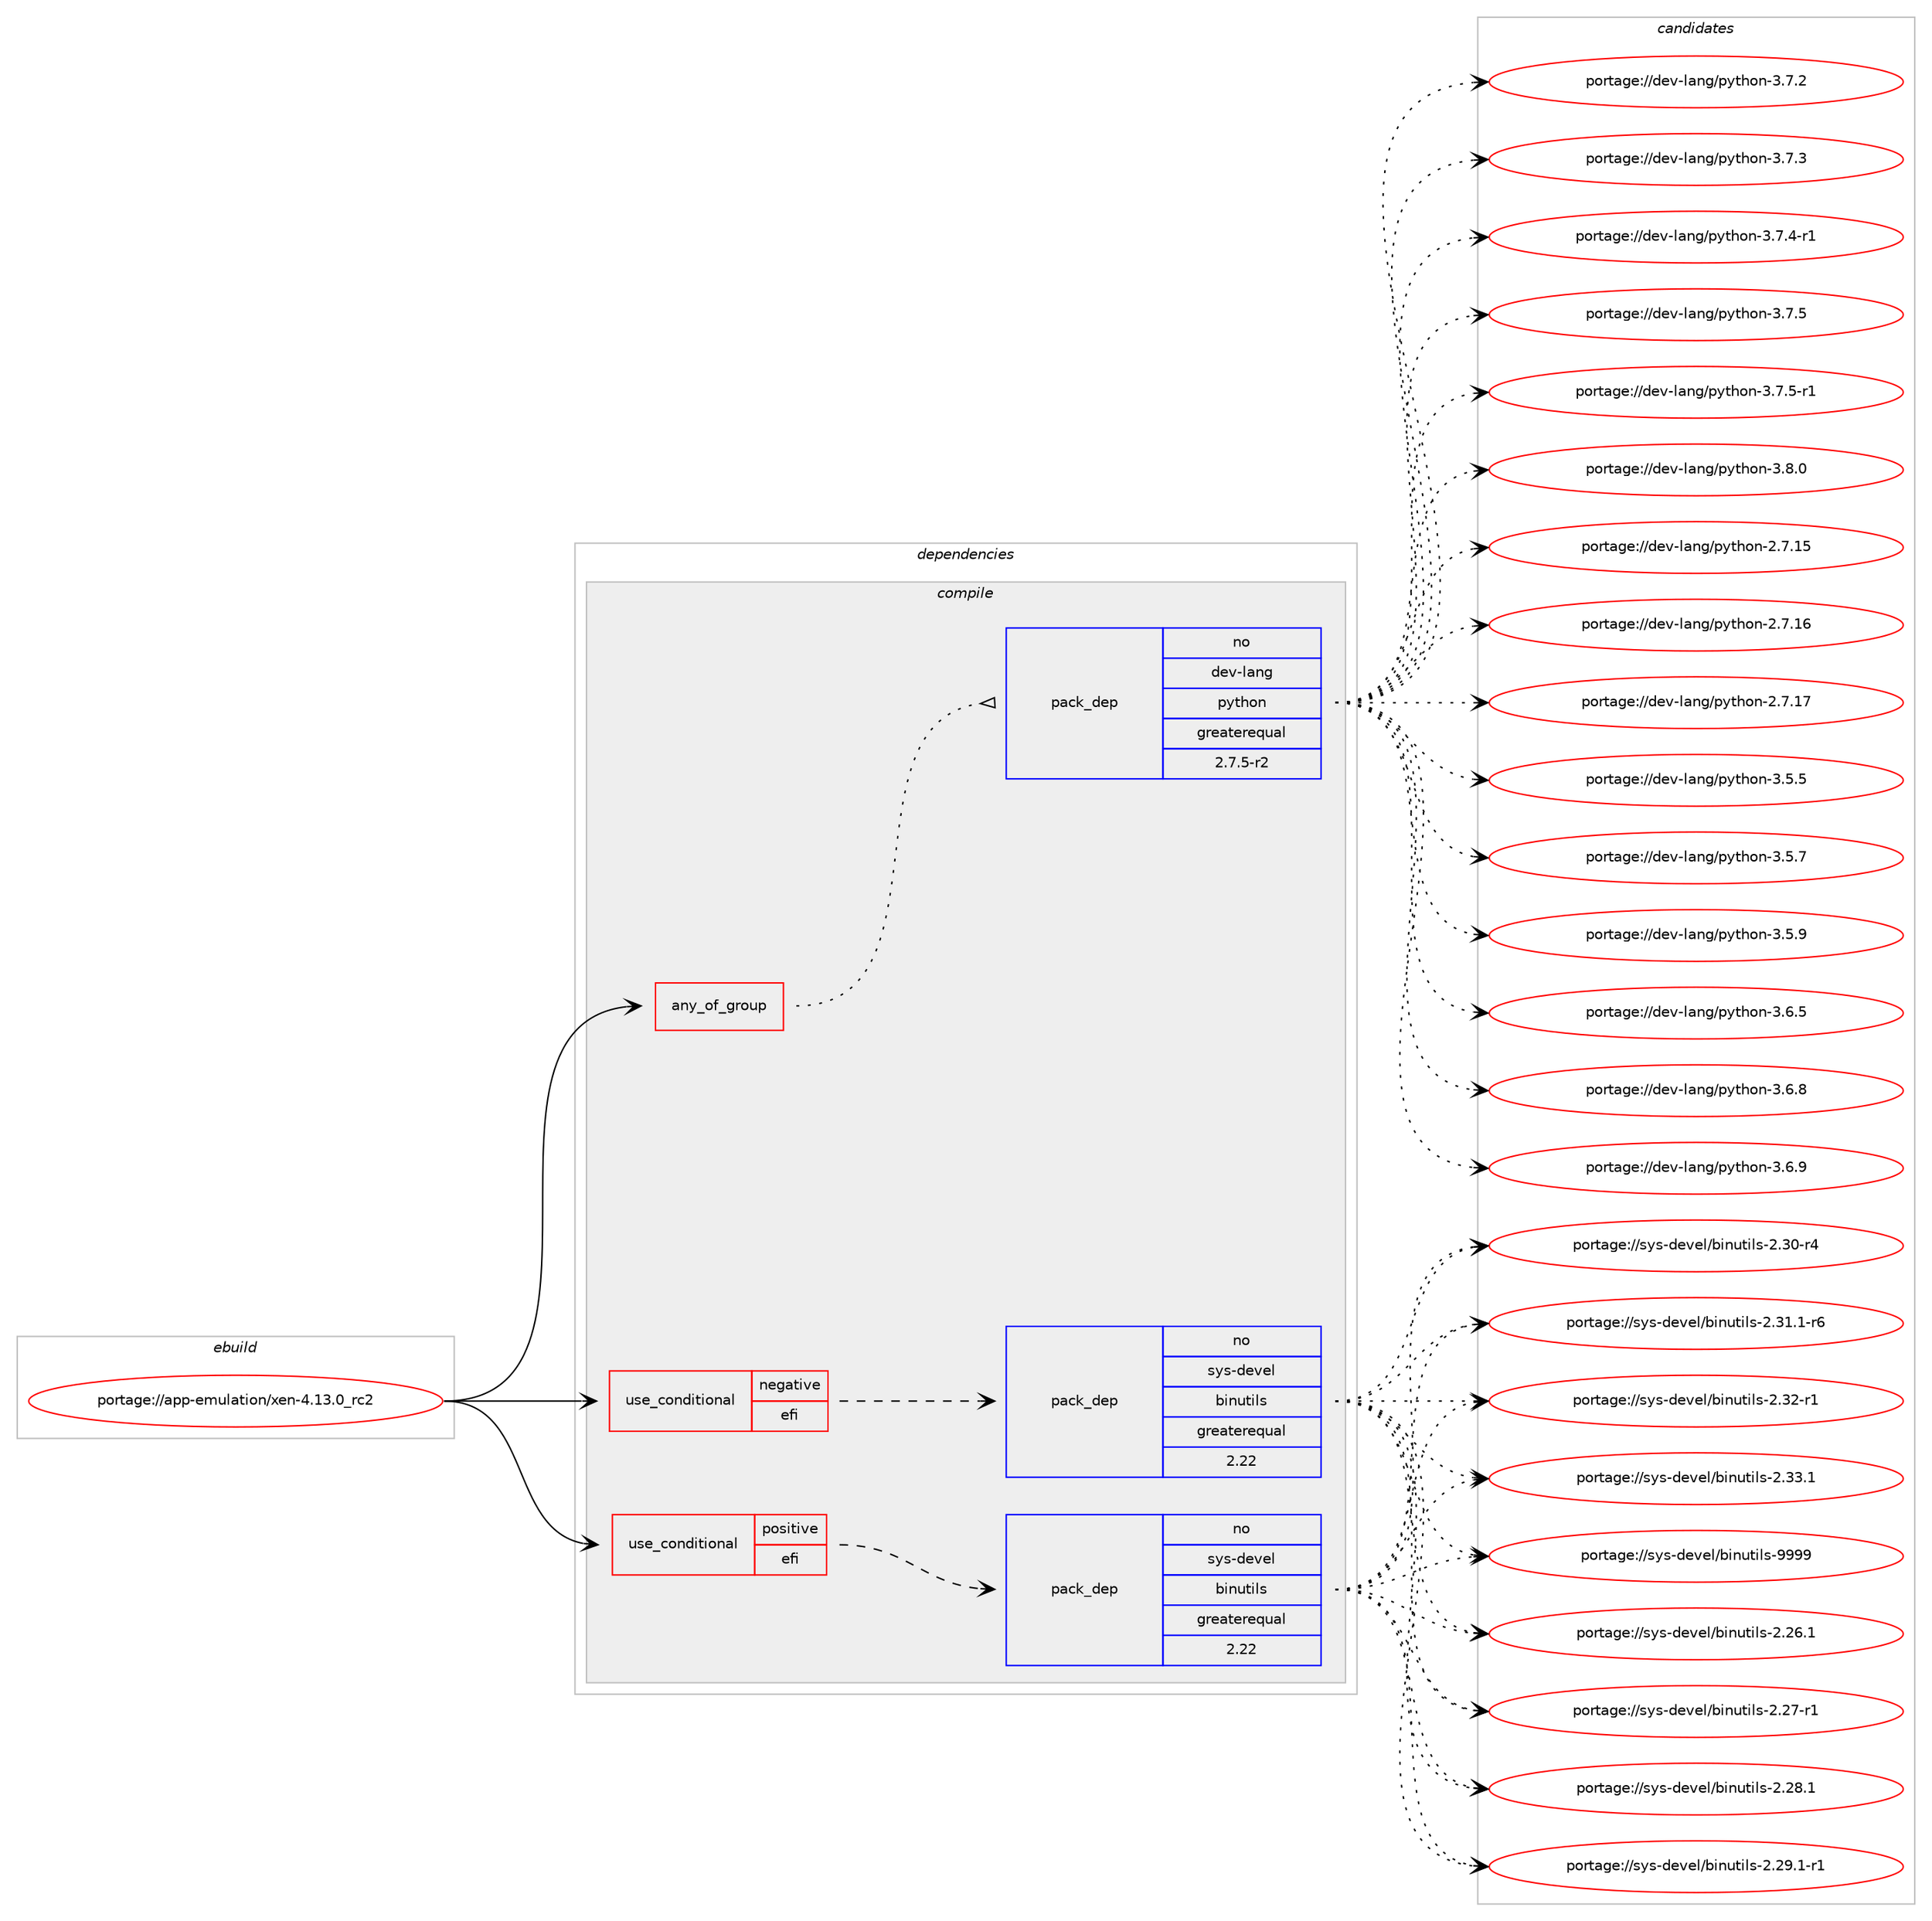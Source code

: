 digraph prolog {

# *************
# Graph options
# *************

newrank=true;
concentrate=true;
compound=true;
graph [rankdir=LR,fontname=Helvetica,fontsize=10,ranksep=1.5];#, ranksep=2.5, nodesep=0.2];
edge  [arrowhead=vee];
node  [fontname=Helvetica,fontsize=10];

# **********
# The ebuild
# **********

subgraph cluster_leftcol {
color=gray;
label=<<i>ebuild</i>>;
id [label="portage://app-emulation/xen-4.13.0_rc2", color=red, width=4, href="../app-emulation/xen-4.13.0_rc2.svg"];
}

# ****************
# The dependencies
# ****************

subgraph cluster_midcol {
color=gray;
label=<<i>dependencies</i>>;
subgraph cluster_compile {
fillcolor="#eeeeee";
style=filled;
label=<<i>compile</i>>;
subgraph any419 {
dependency28707 [label=<<TABLE BORDER="0" CELLBORDER="1" CELLSPACING="0" CELLPADDING="4"><TR><TD CELLPADDING="10">any_of_group</TD></TR></TABLE>>, shape=none, color=red];subgraph pack20854 {
dependency28708 [label=<<TABLE BORDER="0" CELLBORDER="1" CELLSPACING="0" CELLPADDING="4" WIDTH="220"><TR><TD ROWSPAN="6" CELLPADDING="30">pack_dep</TD></TR><TR><TD WIDTH="110">no</TD></TR><TR><TD>dev-lang</TD></TR><TR><TD>python</TD></TR><TR><TD>greaterequal</TD></TR><TR><TD>2.7.5-r2</TD></TR></TABLE>>, shape=none, color=blue];
}
dependency28707:e -> dependency28708:w [weight=20,style="dotted",arrowhead="oinv"];
}
id:e -> dependency28707:w [weight=20,style="solid",arrowhead="vee"];
subgraph cond7422 {
dependency28709 [label=<<TABLE BORDER="0" CELLBORDER="1" CELLSPACING="0" CELLPADDING="4"><TR><TD ROWSPAN="3" CELLPADDING="10">use_conditional</TD></TR><TR><TD>negative</TD></TR><TR><TD>efi</TD></TR></TABLE>>, shape=none, color=red];
subgraph pack20855 {
dependency28710 [label=<<TABLE BORDER="0" CELLBORDER="1" CELLSPACING="0" CELLPADDING="4" WIDTH="220"><TR><TD ROWSPAN="6" CELLPADDING="30">pack_dep</TD></TR><TR><TD WIDTH="110">no</TD></TR><TR><TD>sys-devel</TD></TR><TR><TD>binutils</TD></TR><TR><TD>greaterequal</TD></TR><TR><TD>2.22</TD></TR></TABLE>>, shape=none, color=blue];
}
dependency28709:e -> dependency28710:w [weight=20,style="dashed",arrowhead="vee"];
}
id:e -> dependency28709:w [weight=20,style="solid",arrowhead="vee"];
subgraph cond7423 {
dependency28711 [label=<<TABLE BORDER="0" CELLBORDER="1" CELLSPACING="0" CELLPADDING="4"><TR><TD ROWSPAN="3" CELLPADDING="10">use_conditional</TD></TR><TR><TD>positive</TD></TR><TR><TD>efi</TD></TR></TABLE>>, shape=none, color=red];
subgraph pack20856 {
dependency28712 [label=<<TABLE BORDER="0" CELLBORDER="1" CELLSPACING="0" CELLPADDING="4" WIDTH="220"><TR><TD ROWSPAN="6" CELLPADDING="30">pack_dep</TD></TR><TR><TD WIDTH="110">no</TD></TR><TR><TD>sys-devel</TD></TR><TR><TD>binutils</TD></TR><TR><TD>greaterequal</TD></TR><TR><TD>2.22</TD></TR></TABLE>>, shape=none, color=blue];
}
dependency28711:e -> dependency28712:w [weight=20,style="dashed",arrowhead="vee"];
}
id:e -> dependency28711:w [weight=20,style="solid",arrowhead="vee"];
}
subgraph cluster_compileandrun {
fillcolor="#eeeeee";
style=filled;
label=<<i>compile and run</i>>;
}
subgraph cluster_run {
fillcolor="#eeeeee";
style=filled;
label=<<i>run</i>>;
}
}

# **************
# The candidates
# **************

subgraph cluster_choices {
rank=same;
color=gray;
label=<<i>candidates</i>>;

subgraph choice20854 {
color=black;
nodesep=1;
choiceportage10010111845108971101034711212111610411111045504655464953 [label="portage://dev-lang/python-2.7.15", color=red, width=4,href="../dev-lang/python-2.7.15.svg"];
choiceportage10010111845108971101034711212111610411111045504655464954 [label="portage://dev-lang/python-2.7.16", color=red, width=4,href="../dev-lang/python-2.7.16.svg"];
choiceportage10010111845108971101034711212111610411111045504655464955 [label="portage://dev-lang/python-2.7.17", color=red, width=4,href="../dev-lang/python-2.7.17.svg"];
choiceportage100101118451089711010347112121116104111110455146534653 [label="portage://dev-lang/python-3.5.5", color=red, width=4,href="../dev-lang/python-3.5.5.svg"];
choiceportage100101118451089711010347112121116104111110455146534655 [label="portage://dev-lang/python-3.5.7", color=red, width=4,href="../dev-lang/python-3.5.7.svg"];
choiceportage100101118451089711010347112121116104111110455146534657 [label="portage://dev-lang/python-3.5.9", color=red, width=4,href="../dev-lang/python-3.5.9.svg"];
choiceportage100101118451089711010347112121116104111110455146544653 [label="portage://dev-lang/python-3.6.5", color=red, width=4,href="../dev-lang/python-3.6.5.svg"];
choiceportage100101118451089711010347112121116104111110455146544656 [label="portage://dev-lang/python-3.6.8", color=red, width=4,href="../dev-lang/python-3.6.8.svg"];
choiceportage100101118451089711010347112121116104111110455146544657 [label="portage://dev-lang/python-3.6.9", color=red, width=4,href="../dev-lang/python-3.6.9.svg"];
choiceportage100101118451089711010347112121116104111110455146554650 [label="portage://dev-lang/python-3.7.2", color=red, width=4,href="../dev-lang/python-3.7.2.svg"];
choiceportage100101118451089711010347112121116104111110455146554651 [label="portage://dev-lang/python-3.7.3", color=red, width=4,href="../dev-lang/python-3.7.3.svg"];
choiceportage1001011184510897110103471121211161041111104551465546524511449 [label="portage://dev-lang/python-3.7.4-r1", color=red, width=4,href="../dev-lang/python-3.7.4-r1.svg"];
choiceportage100101118451089711010347112121116104111110455146554653 [label="portage://dev-lang/python-3.7.5", color=red, width=4,href="../dev-lang/python-3.7.5.svg"];
choiceportage1001011184510897110103471121211161041111104551465546534511449 [label="portage://dev-lang/python-3.7.5-r1", color=red, width=4,href="../dev-lang/python-3.7.5-r1.svg"];
choiceportage100101118451089711010347112121116104111110455146564648 [label="portage://dev-lang/python-3.8.0", color=red, width=4,href="../dev-lang/python-3.8.0.svg"];
dependency28708:e -> choiceportage10010111845108971101034711212111610411111045504655464953:w [style=dotted,weight="100"];
dependency28708:e -> choiceportage10010111845108971101034711212111610411111045504655464954:w [style=dotted,weight="100"];
dependency28708:e -> choiceportage10010111845108971101034711212111610411111045504655464955:w [style=dotted,weight="100"];
dependency28708:e -> choiceportage100101118451089711010347112121116104111110455146534653:w [style=dotted,weight="100"];
dependency28708:e -> choiceportage100101118451089711010347112121116104111110455146534655:w [style=dotted,weight="100"];
dependency28708:e -> choiceportage100101118451089711010347112121116104111110455146534657:w [style=dotted,weight="100"];
dependency28708:e -> choiceportage100101118451089711010347112121116104111110455146544653:w [style=dotted,weight="100"];
dependency28708:e -> choiceportage100101118451089711010347112121116104111110455146544656:w [style=dotted,weight="100"];
dependency28708:e -> choiceportage100101118451089711010347112121116104111110455146544657:w [style=dotted,weight="100"];
dependency28708:e -> choiceportage100101118451089711010347112121116104111110455146554650:w [style=dotted,weight="100"];
dependency28708:e -> choiceportage100101118451089711010347112121116104111110455146554651:w [style=dotted,weight="100"];
dependency28708:e -> choiceportage1001011184510897110103471121211161041111104551465546524511449:w [style=dotted,weight="100"];
dependency28708:e -> choiceportage100101118451089711010347112121116104111110455146554653:w [style=dotted,weight="100"];
dependency28708:e -> choiceportage1001011184510897110103471121211161041111104551465546534511449:w [style=dotted,weight="100"];
dependency28708:e -> choiceportage100101118451089711010347112121116104111110455146564648:w [style=dotted,weight="100"];
}
subgraph choice20855 {
color=black;
nodesep=1;
choiceportage11512111545100101118101108479810511011711610510811545504650544649 [label="portage://sys-devel/binutils-2.26.1", color=red, width=4,href="../sys-devel/binutils-2.26.1.svg"];
choiceportage11512111545100101118101108479810511011711610510811545504650554511449 [label="portage://sys-devel/binutils-2.27-r1", color=red, width=4,href="../sys-devel/binutils-2.27-r1.svg"];
choiceportage11512111545100101118101108479810511011711610510811545504650564649 [label="portage://sys-devel/binutils-2.28.1", color=red, width=4,href="../sys-devel/binutils-2.28.1.svg"];
choiceportage115121115451001011181011084798105110117116105108115455046505746494511449 [label="portage://sys-devel/binutils-2.29.1-r1", color=red, width=4,href="../sys-devel/binutils-2.29.1-r1.svg"];
choiceportage11512111545100101118101108479810511011711610510811545504651484511452 [label="portage://sys-devel/binutils-2.30-r4", color=red, width=4,href="../sys-devel/binutils-2.30-r4.svg"];
choiceportage115121115451001011181011084798105110117116105108115455046514946494511454 [label="portage://sys-devel/binutils-2.31.1-r6", color=red, width=4,href="../sys-devel/binutils-2.31.1-r6.svg"];
choiceportage11512111545100101118101108479810511011711610510811545504651504511449 [label="portage://sys-devel/binutils-2.32-r1", color=red, width=4,href="../sys-devel/binutils-2.32-r1.svg"];
choiceportage11512111545100101118101108479810511011711610510811545504651514649 [label="portage://sys-devel/binutils-2.33.1", color=red, width=4,href="../sys-devel/binutils-2.33.1.svg"];
choiceportage1151211154510010111810110847981051101171161051081154557575757 [label="portage://sys-devel/binutils-9999", color=red, width=4,href="../sys-devel/binutils-9999.svg"];
dependency28710:e -> choiceportage11512111545100101118101108479810511011711610510811545504650544649:w [style=dotted,weight="100"];
dependency28710:e -> choiceportage11512111545100101118101108479810511011711610510811545504650554511449:w [style=dotted,weight="100"];
dependency28710:e -> choiceportage11512111545100101118101108479810511011711610510811545504650564649:w [style=dotted,weight="100"];
dependency28710:e -> choiceportage115121115451001011181011084798105110117116105108115455046505746494511449:w [style=dotted,weight="100"];
dependency28710:e -> choiceportage11512111545100101118101108479810511011711610510811545504651484511452:w [style=dotted,weight="100"];
dependency28710:e -> choiceportage115121115451001011181011084798105110117116105108115455046514946494511454:w [style=dotted,weight="100"];
dependency28710:e -> choiceportage11512111545100101118101108479810511011711610510811545504651504511449:w [style=dotted,weight="100"];
dependency28710:e -> choiceportage11512111545100101118101108479810511011711610510811545504651514649:w [style=dotted,weight="100"];
dependency28710:e -> choiceportage1151211154510010111810110847981051101171161051081154557575757:w [style=dotted,weight="100"];
}
subgraph choice20856 {
color=black;
nodesep=1;
choiceportage11512111545100101118101108479810511011711610510811545504650544649 [label="portage://sys-devel/binutils-2.26.1", color=red, width=4,href="../sys-devel/binutils-2.26.1.svg"];
choiceportage11512111545100101118101108479810511011711610510811545504650554511449 [label="portage://sys-devel/binutils-2.27-r1", color=red, width=4,href="../sys-devel/binutils-2.27-r1.svg"];
choiceportage11512111545100101118101108479810511011711610510811545504650564649 [label="portage://sys-devel/binutils-2.28.1", color=red, width=4,href="../sys-devel/binutils-2.28.1.svg"];
choiceportage115121115451001011181011084798105110117116105108115455046505746494511449 [label="portage://sys-devel/binutils-2.29.1-r1", color=red, width=4,href="../sys-devel/binutils-2.29.1-r1.svg"];
choiceportage11512111545100101118101108479810511011711610510811545504651484511452 [label="portage://sys-devel/binutils-2.30-r4", color=red, width=4,href="../sys-devel/binutils-2.30-r4.svg"];
choiceportage115121115451001011181011084798105110117116105108115455046514946494511454 [label="portage://sys-devel/binutils-2.31.1-r6", color=red, width=4,href="../sys-devel/binutils-2.31.1-r6.svg"];
choiceportage11512111545100101118101108479810511011711610510811545504651504511449 [label="portage://sys-devel/binutils-2.32-r1", color=red, width=4,href="../sys-devel/binutils-2.32-r1.svg"];
choiceportage11512111545100101118101108479810511011711610510811545504651514649 [label="portage://sys-devel/binutils-2.33.1", color=red, width=4,href="../sys-devel/binutils-2.33.1.svg"];
choiceportage1151211154510010111810110847981051101171161051081154557575757 [label="portage://sys-devel/binutils-9999", color=red, width=4,href="../sys-devel/binutils-9999.svg"];
dependency28712:e -> choiceportage11512111545100101118101108479810511011711610510811545504650544649:w [style=dotted,weight="100"];
dependency28712:e -> choiceportage11512111545100101118101108479810511011711610510811545504650554511449:w [style=dotted,weight="100"];
dependency28712:e -> choiceportage11512111545100101118101108479810511011711610510811545504650564649:w [style=dotted,weight="100"];
dependency28712:e -> choiceportage115121115451001011181011084798105110117116105108115455046505746494511449:w [style=dotted,weight="100"];
dependency28712:e -> choiceportage11512111545100101118101108479810511011711610510811545504651484511452:w [style=dotted,weight="100"];
dependency28712:e -> choiceportage115121115451001011181011084798105110117116105108115455046514946494511454:w [style=dotted,weight="100"];
dependency28712:e -> choiceportage11512111545100101118101108479810511011711610510811545504651504511449:w [style=dotted,weight="100"];
dependency28712:e -> choiceportage11512111545100101118101108479810511011711610510811545504651514649:w [style=dotted,weight="100"];
dependency28712:e -> choiceportage1151211154510010111810110847981051101171161051081154557575757:w [style=dotted,weight="100"];
}
}

}
